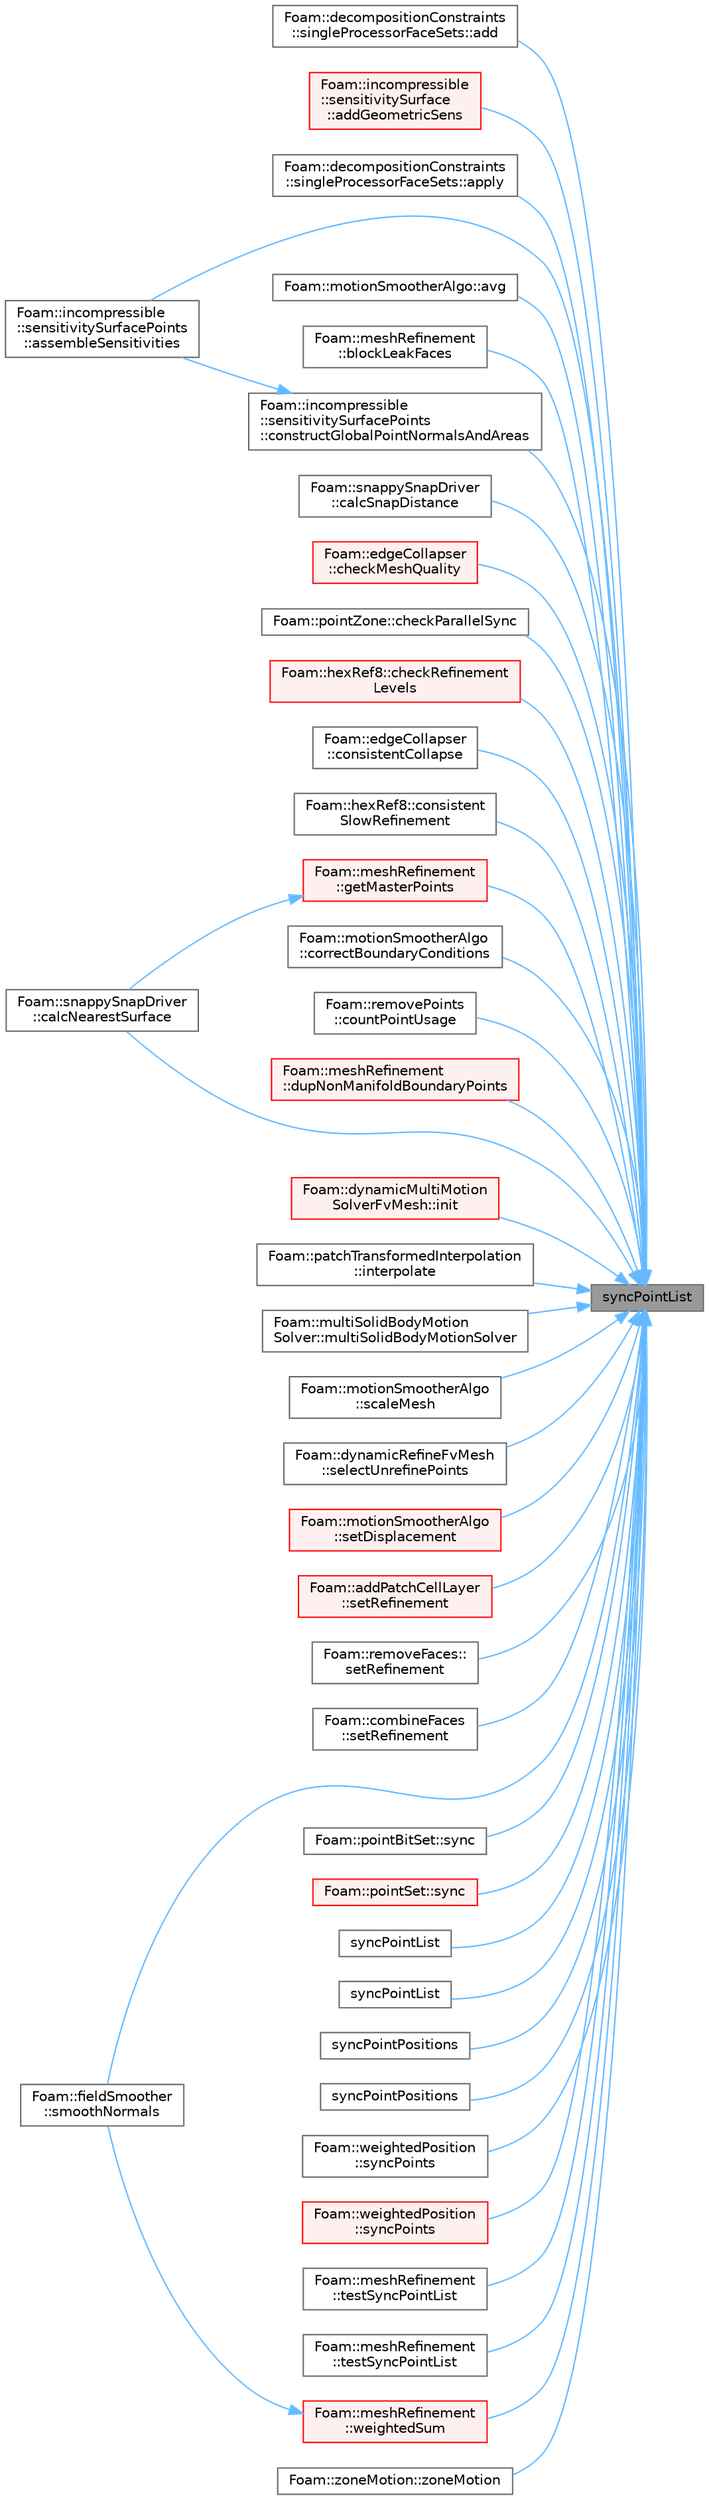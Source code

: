 digraph "syncPointList"
{
 // LATEX_PDF_SIZE
  bgcolor="transparent";
  edge [fontname=Helvetica,fontsize=10,labelfontname=Helvetica,labelfontsize=10];
  node [fontname=Helvetica,fontsize=10,shape=box,height=0.2,width=0.4];
  rankdir="RL";
  Node1 [id="Node000001",label="syncPointList",height=0.2,width=0.4,color="gray40", fillcolor="grey60", style="filled", fontcolor="black",tooltip=" "];
  Node1 -> Node2 [id="edge1_Node000001_Node000002",dir="back",color="steelblue1",style="solid",tooltip=" "];
  Node2 [id="Node000002",label="Foam::decompositionConstraints\l::singleProcessorFaceSets::add",height=0.2,width=0.4,color="grey40", fillcolor="white", style="filled",URL="$classFoam_1_1decompositionConstraints_1_1singleProcessorFaceSets.html#a7eb9dd70c4d20347b6ad9132139e6cd2",tooltip=" "];
  Node1 -> Node3 [id="edge2_Node000001_Node000003",dir="back",color="steelblue1",style="solid",tooltip=" "];
  Node3 [id="Node000003",label="Foam::incompressible\l::sensitivitySurface\l::addGeometricSens",height=0.2,width=0.4,color="red", fillcolor="#FFF0F0", style="filled",URL="$classFoam_1_1incompressible_1_1sensitivitySurface.html#a03c960b4b5bbea06203cf8b220ef4da1",tooltip=" "];
  Node1 -> Node6 [id="edge3_Node000001_Node000006",dir="back",color="steelblue1",style="solid",tooltip=" "];
  Node6 [id="Node000006",label="Foam::decompositionConstraints\l::singleProcessorFaceSets::apply",height=0.2,width=0.4,color="grey40", fillcolor="white", style="filled",URL="$classFoam_1_1decompositionConstraints_1_1singleProcessorFaceSets.html#a37f5f686855452b8a05bb30a3eef55fc",tooltip=" "];
  Node1 -> Node7 [id="edge4_Node000001_Node000007",dir="back",color="steelblue1",style="solid",tooltip=" "];
  Node7 [id="Node000007",label="Foam::incompressible\l::sensitivitySurfacePoints\l::assembleSensitivities",height=0.2,width=0.4,color="grey40", fillcolor="white", style="filled",URL="$classFoam_1_1incompressible_1_1sensitivitySurfacePoints.html#a4d9bf7ba00f9f69f454e7d7c42b11b4c",tooltip=" "];
  Node1 -> Node8 [id="edge5_Node000001_Node000008",dir="back",color="steelblue1",style="solid",tooltip=" "];
  Node8 [id="Node000008",label="Foam::motionSmootherAlgo::avg",height=0.2,width=0.4,color="grey40", fillcolor="white", style="filled",URL="$classFoam_1_1motionSmootherAlgo.html#afe7337247dc97f18455f2cbee9b050e5",tooltip=" "];
  Node1 -> Node9 [id="edge6_Node000001_Node000009",dir="back",color="steelblue1",style="solid",tooltip=" "];
  Node9 [id="Node000009",label="Foam::meshRefinement\l::blockLeakFaces",height=0.2,width=0.4,color="grey40", fillcolor="white", style="filled",URL="$classFoam_1_1meshRefinement.html#a2ecd8ad54220550e0706c221e668f189",tooltip=" "];
  Node1 -> Node10 [id="edge7_Node000001_Node000010",dir="back",color="steelblue1",style="solid",tooltip=" "];
  Node10 [id="Node000010",label="Foam::snappySnapDriver\l::calcNearestSurface",height=0.2,width=0.4,color="grey40", fillcolor="white", style="filled",URL="$classFoam_1_1snappySnapDriver.html#ad8b5874b7a4c54d47e96f9252f162485",tooltip=" "];
  Node1 -> Node11 [id="edge8_Node000001_Node000011",dir="back",color="steelblue1",style="solid",tooltip=" "];
  Node11 [id="Node000011",label="Foam::snappySnapDriver\l::calcSnapDistance",height=0.2,width=0.4,color="grey40", fillcolor="white", style="filled",URL="$classFoam_1_1snappySnapDriver.html#afd4d0bc8076355e778a983cde07f58af",tooltip=" "];
  Node1 -> Node12 [id="edge9_Node000001_Node000012",dir="back",color="steelblue1",style="solid",tooltip=" "];
  Node12 [id="Node000012",label="Foam::edgeCollapser\l::checkMeshQuality",height=0.2,width=0.4,color="red", fillcolor="#FFF0F0", style="filled",URL="$classFoam_1_1edgeCollapser.html#a8af737acdbd3a4be107235132c8e061a",tooltip=" "];
  Node1 -> Node14 [id="edge10_Node000001_Node000014",dir="back",color="steelblue1",style="solid",tooltip=" "];
  Node14 [id="Node000014",label="Foam::pointZone::checkParallelSync",height=0.2,width=0.4,color="grey40", fillcolor="white", style="filled",URL="$classFoam_1_1pointZone.html#ae0d853449ed62624abe28bda852337c6",tooltip=" "];
  Node1 -> Node15 [id="edge11_Node000001_Node000015",dir="back",color="steelblue1",style="solid",tooltip=" "];
  Node15 [id="Node000015",label="Foam::hexRef8::checkRefinement\lLevels",height=0.2,width=0.4,color="red", fillcolor="#FFF0F0", style="filled",URL="$classFoam_1_1hexRef8.html#a02570ed86624586145fa5b8bb20a2d12",tooltip=" "];
  Node1 -> Node19 [id="edge12_Node000001_Node000019",dir="back",color="steelblue1",style="solid",tooltip=" "];
  Node19 [id="Node000019",label="Foam::edgeCollapser\l::consistentCollapse",height=0.2,width=0.4,color="grey40", fillcolor="white", style="filled",URL="$classFoam_1_1edgeCollapser.html#a288ee291e4386a5c374bce21cf30cad3",tooltip=" "];
  Node1 -> Node20 [id="edge13_Node000001_Node000020",dir="back",color="steelblue1",style="solid",tooltip=" "];
  Node20 [id="Node000020",label="Foam::hexRef8::consistent\lSlowRefinement",height=0.2,width=0.4,color="grey40", fillcolor="white", style="filled",URL="$classFoam_1_1hexRef8.html#a11f117689e45448afaf2192041730bc8",tooltip=" "];
  Node1 -> Node21 [id="edge14_Node000001_Node000021",dir="back",color="steelblue1",style="solid",tooltip=" "];
  Node21 [id="Node000021",label="Foam::incompressible\l::sensitivitySurfacePoints\l::constructGlobalPointNormalsAndAreas",height=0.2,width=0.4,color="grey40", fillcolor="white", style="filled",URL="$classFoam_1_1incompressible_1_1sensitivitySurfacePoints.html#a580962d7aad1f6e559ed3a5b394e1f55",tooltip=" "];
  Node21 -> Node7 [id="edge15_Node000021_Node000007",dir="back",color="steelblue1",style="solid",tooltip=" "];
  Node1 -> Node22 [id="edge16_Node000001_Node000022",dir="back",color="steelblue1",style="solid",tooltip=" "];
  Node22 [id="Node000022",label="Foam::motionSmootherAlgo\l::correctBoundaryConditions",height=0.2,width=0.4,color="grey40", fillcolor="white", style="filled",URL="$classFoam_1_1motionSmootherAlgo.html#ad66a47297ee6c37c7c84b8743c5441ea",tooltip=" "];
  Node1 -> Node23 [id="edge17_Node000001_Node000023",dir="back",color="steelblue1",style="solid",tooltip=" "];
  Node23 [id="Node000023",label="Foam::removePoints\l::countPointUsage",height=0.2,width=0.4,color="grey40", fillcolor="white", style="filled",URL="$classFoam_1_1removePoints.html#a1ebf47520484c4d57ed98c8e41db43d9",tooltip=" "];
  Node1 -> Node24 [id="edge18_Node000001_Node000024",dir="back",color="steelblue1",style="solid",tooltip=" "];
  Node24 [id="Node000024",label="Foam::meshRefinement\l::dupNonManifoldBoundaryPoints",height=0.2,width=0.4,color="red", fillcolor="#FFF0F0", style="filled",URL="$classFoam_1_1meshRefinement.html#a68fee3d317a75975b1b881dcec746240",tooltip=" "];
  Node1 -> Node26 [id="edge19_Node000001_Node000026",dir="back",color="steelblue1",style="solid",tooltip=" "];
  Node26 [id="Node000026",label="Foam::meshRefinement\l::getMasterPoints",height=0.2,width=0.4,color="red", fillcolor="#FFF0F0", style="filled",URL="$classFoam_1_1meshRefinement.html#a2624965ac7952ed1c3c132547113d513",tooltip=" "];
  Node26 -> Node10 [id="edge20_Node000026_Node000010",dir="back",color="steelblue1",style="solid",tooltip=" "];
  Node1 -> Node29 [id="edge21_Node000001_Node000029",dir="back",color="steelblue1",style="solid",tooltip=" "];
  Node29 [id="Node000029",label="Foam::dynamicMultiMotion\lSolverFvMesh::init",height=0.2,width=0.4,color="red", fillcolor="#FFF0F0", style="filled",URL="$classFoam_1_1dynamicMultiMotionSolverFvMesh.html#a460e489a34859d4868bfb74195ae243c",tooltip=" "];
  Node1 -> Node31 [id="edge22_Node000001_Node000031",dir="back",color="steelblue1",style="solid",tooltip=" "];
  Node31 [id="Node000031",label="Foam::patchTransformedInterpolation\l::interpolate",height=0.2,width=0.4,color="grey40", fillcolor="white", style="filled",URL="$classFoam_1_1patchTransformedInterpolation.html#a62b761dd7549cf22c44399e8c41dd68c",tooltip=" "];
  Node1 -> Node32 [id="edge23_Node000001_Node000032",dir="back",color="steelblue1",style="solid",tooltip=" "];
  Node32 [id="Node000032",label="Foam::multiSolidBodyMotion\lSolver::multiSolidBodyMotionSolver",height=0.2,width=0.4,color="grey40", fillcolor="white", style="filled",URL="$classFoam_1_1multiSolidBodyMotionSolver.html#a3168992b8211aaa561655a5f866aeffb",tooltip=" "];
  Node1 -> Node33 [id="edge24_Node000001_Node000033",dir="back",color="steelblue1",style="solid",tooltip=" "];
  Node33 [id="Node000033",label="Foam::motionSmootherAlgo\l::scaleMesh",height=0.2,width=0.4,color="grey40", fillcolor="white", style="filled",URL="$classFoam_1_1motionSmootherAlgo.html#a32bff44040e6dbc2f185cba89bcacd6d",tooltip=" "];
  Node1 -> Node34 [id="edge25_Node000001_Node000034",dir="back",color="steelblue1",style="solid",tooltip=" "];
  Node34 [id="Node000034",label="Foam::dynamicRefineFvMesh\l::selectUnrefinePoints",height=0.2,width=0.4,color="grey40", fillcolor="white", style="filled",URL="$classFoam_1_1dynamicRefineFvMesh.html#aba938f9e17e087aa816377606924e698",tooltip=" "];
  Node1 -> Node35 [id="edge26_Node000001_Node000035",dir="back",color="steelblue1",style="solid",tooltip=" "];
  Node35 [id="Node000035",label="Foam::motionSmootherAlgo\l::setDisplacement",height=0.2,width=0.4,color="red", fillcolor="#FFF0F0", style="filled",URL="$classFoam_1_1motionSmootherAlgo.html#a31c17a66004ca1d7ddc9063c581718c3",tooltip=" "];
  Node1 -> Node39 [id="edge27_Node000001_Node000039",dir="back",color="steelblue1",style="solid",tooltip=" "];
  Node39 [id="Node000039",label="Foam::addPatchCellLayer\l::setRefinement",height=0.2,width=0.4,color="red", fillcolor="#FFF0F0", style="filled",URL="$classFoam_1_1addPatchCellLayer.html#a2c19ac1e0552b46875bfff3c02bfd222",tooltip=" "];
  Node1 -> Node41 [id="edge28_Node000001_Node000041",dir="back",color="steelblue1",style="solid",tooltip=" "];
  Node41 [id="Node000041",label="Foam::removeFaces::\lsetRefinement",height=0.2,width=0.4,color="grey40", fillcolor="white", style="filled",URL="$classFoam_1_1removeFaces.html#aa64a3bc5eb9317256be6646095e690d9",tooltip=" "];
  Node1 -> Node42 [id="edge29_Node000001_Node000042",dir="back",color="steelblue1",style="solid",tooltip=" "];
  Node42 [id="Node000042",label="Foam::combineFaces\l::setRefinement",height=0.2,width=0.4,color="grey40", fillcolor="white", style="filled",URL="$classFoam_1_1combineFaces.html#a67d2bb0d6cac2b27ae250df417ef6942",tooltip=" "];
  Node1 -> Node43 [id="edge30_Node000001_Node000043",dir="back",color="steelblue1",style="solid",tooltip=" "];
  Node43 [id="Node000043",label="Foam::fieldSmoother\l::smoothNormals",height=0.2,width=0.4,color="grey40", fillcolor="white", style="filled",URL="$classFoam_1_1fieldSmoother.html#a8eb7ebd222890d533be3f23d4c7d4692",tooltip=" "];
  Node1 -> Node44 [id="edge31_Node000001_Node000044",dir="back",color="steelblue1",style="solid",tooltip=" "];
  Node44 [id="Node000044",label="Foam::pointBitSet::sync",height=0.2,width=0.4,color="grey40", fillcolor="white", style="filled",URL="$classFoam_1_1pointBitSet.html#aa7fca4a1afef0062c91f4d1e3776659d",tooltip=" "];
  Node1 -> Node45 [id="edge32_Node000001_Node000045",dir="back",color="steelblue1",style="solid",tooltip=" "];
  Node45 [id="Node000045",label="Foam::pointSet::sync",height=0.2,width=0.4,color="red", fillcolor="#FFF0F0", style="filled",URL="$classFoam_1_1pointSet.html#aa7fca4a1afef0062c91f4d1e3776659d",tooltip=" "];
  Node1 -> Node47 [id="edge33_Node000001_Node000047",dir="back",color="steelblue1",style="solid",tooltip=" "];
  Node47 [id="Node000047",label="syncPointList",height=0.2,width=0.4,color="grey40", fillcolor="white", style="filled",URL="$classFoam_1_1syncTools.html#a6758ab205305d1ddc7acca025afa5356",tooltip=" "];
  Node1 -> Node48 [id="edge34_Node000001_Node000048",dir="back",color="steelblue1",style="solid",tooltip=" "];
  Node48 [id="Node000048",label="syncPointList",height=0.2,width=0.4,color="grey40", fillcolor="white", style="filled",URL="$classFoam_1_1syncTools.html#ab53303dce4bb914ccdf578f064239e0f",tooltip=" "];
  Node1 -> Node49 [id="edge35_Node000001_Node000049",dir="back",color="steelblue1",style="solid",tooltip=" "];
  Node49 [id="Node000049",label="syncPointPositions",height=0.2,width=0.4,color="grey40", fillcolor="white", style="filled",URL="$classFoam_1_1syncTools.html#a93c03283d8fa7c4c1ec7377f9e2903a9",tooltip=" "];
  Node1 -> Node50 [id="edge36_Node000001_Node000050",dir="back",color="steelblue1",style="solid",tooltip=" "];
  Node50 [id="Node000050",label="syncPointPositions",height=0.2,width=0.4,color="grey40", fillcolor="white", style="filled",URL="$classFoam_1_1syncTools.html#aaab9b7ba5034d80f0fbe32b3e76446fe",tooltip=" "];
  Node1 -> Node51 [id="edge37_Node000001_Node000051",dir="back",color="steelblue1",style="solid",tooltip=" "];
  Node51 [id="Node000051",label="Foam::weightedPosition\l::syncPoints",height=0.2,width=0.4,color="grey40", fillcolor="white", style="filled",URL="$classFoam_1_1weightedPosition.html#a4f0c7224d7052ab4d67835e5733b5c11",tooltip=" "];
  Node1 -> Node52 [id="edge38_Node000001_Node000052",dir="back",color="steelblue1",style="solid",tooltip=" "];
  Node52 [id="Node000052",label="Foam::weightedPosition\l::syncPoints",height=0.2,width=0.4,color="red", fillcolor="#FFF0F0", style="filled",URL="$classFoam_1_1weightedPosition.html#a9bc780f6c8409502d0d3677a612fccf7",tooltip=" "];
  Node1 -> Node54 [id="edge39_Node000001_Node000054",dir="back",color="steelblue1",style="solid",tooltip=" "];
  Node54 [id="Node000054",label="Foam::meshRefinement\l::testSyncPointList",height=0.2,width=0.4,color="grey40", fillcolor="white", style="filled",URL="$classFoam_1_1meshRefinement.html#a9d61ecbaff7e480fd6ab4452dd56fb80",tooltip=" "];
  Node1 -> Node55 [id="edge40_Node000001_Node000055",dir="back",color="steelblue1",style="solid",tooltip=" "];
  Node55 [id="Node000055",label="Foam::meshRefinement\l::testSyncPointList",height=0.2,width=0.4,color="grey40", fillcolor="white", style="filled",URL="$classFoam_1_1meshRefinement.html#a2c3e9138ec97168cea89dfa75579ef77",tooltip=" "];
  Node1 -> Node56 [id="edge41_Node000001_Node000056",dir="back",color="steelblue1",style="solid",tooltip=" "];
  Node56 [id="Node000056",label="Foam::meshRefinement\l::weightedSum",height=0.2,width=0.4,color="red", fillcolor="#FFF0F0", style="filled",URL="$classFoam_1_1meshRefinement.html#aa3e263cda935b4adc9d37370e4fd16a3",tooltip=" "];
  Node56 -> Node43 [id="edge42_Node000056_Node000043",dir="back",color="steelblue1",style="solid",tooltip=" "];
  Node1 -> Node60 [id="edge43_Node000001_Node000060",dir="back",color="steelblue1",style="solid",tooltip=" "];
  Node60 [id="Node000060",label="Foam::zoneMotion::zoneMotion",height=0.2,width=0.4,color="grey40", fillcolor="white", style="filled",URL="$classFoam_1_1zoneMotion.html#a40ab9744265e3a8beefe59ea59c8d134",tooltip=" "];
}
